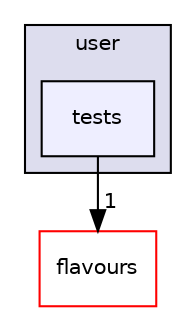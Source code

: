 digraph "policy/pap/user/tests" {
  compound=true
  node [ fontsize="10", fontname="Helvetica"];
  edge [ labelfontsize="10", labelfontname="Helvetica"];
  subgraph clusterdir_8817023b5ed0777935b8c79fa907433a {
    graph [ bgcolor="#ddddee", pencolor="black", label="user" fontname="Helvetica", fontsize="10", URL="dir_8817023b5ed0777935b8c79fa907433a.html"]
  dir_ffb9f5a5ec8e9f64a80aa663e76d0653 [shape=box, label="tests", style="filled", fillcolor="#eeeeff", pencolor="black", URL="dir_ffb9f5a5ec8e9f64a80aa663e76d0653.html"];
  }
  dir_00f9acfe637aef9d827230e0105c5364 [shape=box label="flavours" fillcolor="white" style="filled" color="red" URL="dir_00f9acfe637aef9d827230e0105c5364.html"];
  dir_ffb9f5a5ec8e9f64a80aa663e76d0653->dir_00f9acfe637aef9d827230e0105c5364 [headlabel="1", labeldistance=1.5 headhref="dir_000016_000007.html"];
}
